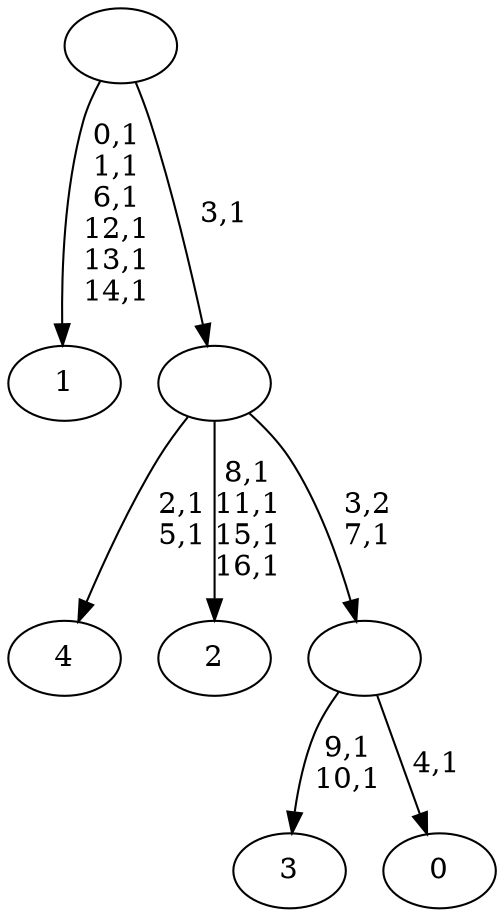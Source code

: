 digraph T {
	22 [label="4"]
	19 [label="3"]
	16 [label="2"]
	11 [label="1"]
	4 [label="0"]
	2 [label=""]
	1 [label=""]
	0 [label=""]
	2 -> 4 [label="4,1"]
	2 -> 19 [label="9,1\n10,1"]
	1 -> 16 [label="8,1\n11,1\n15,1\n16,1"]
	1 -> 22 [label="2,1\n5,1"]
	1 -> 2 [label="3,2\n7,1"]
	0 -> 11 [label="0,1\n1,1\n6,1\n12,1\n13,1\n14,1"]
	0 -> 1 [label="3,1"]
}
